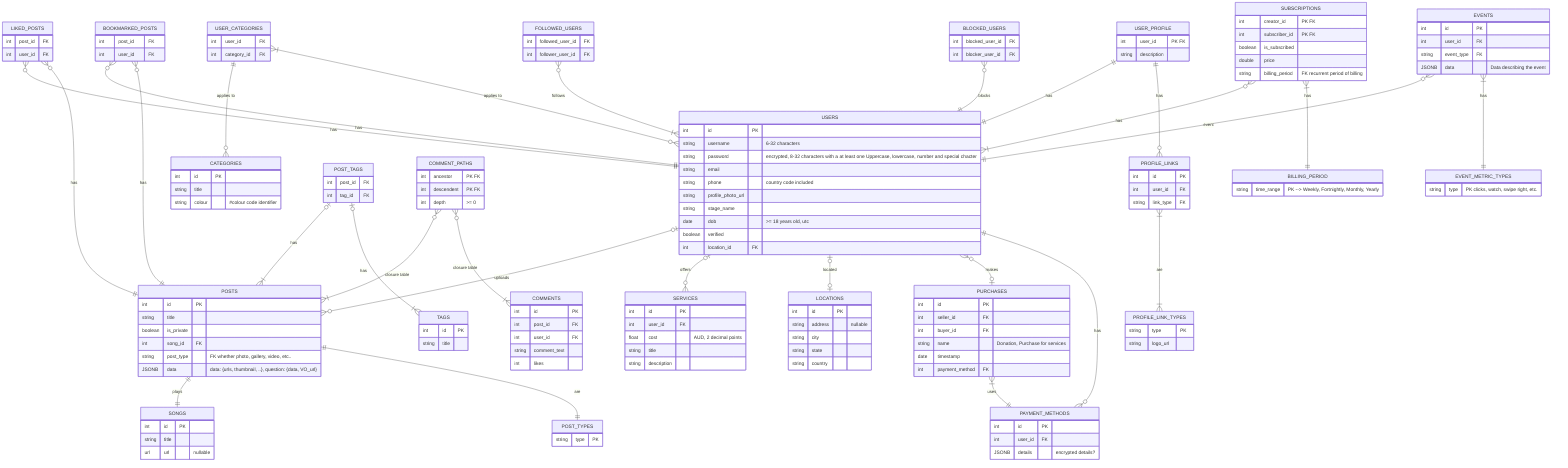 erDiagram
        USERS |o--o{ POSTS : uploads
        USERS |o--o{ SERVICES : offers
        POSTS ||--|| SONGS : plays
        POSTS ||--|| POST_TYPES : are
        USERS {
            int id PK
            string username "6-32 characters"
            string password "encrypted, 8-32 characters with a at least one Uppercase, lowercase, number and special chacter"
            string email
            string phone "country code included"
            string profile_photo_url
            string stage_name
            date dob ">= 18 years old, utc"
            boolean verified
            int location_id FK
        }
        POSTS {
            int id PK
            string title
            boolean is_private
            int song_id FK
            string post_type "FK whether photo, gallery, video, etc.."
            JSONB data "data: {urls, thumbnail, ..}, question: {data, VO_url}"
        }
        POST_TYPES   {
            string type PK
        }
        SONGS   {
            int id PK
            string title
            url url "nullable"
        }
        SERVICES  {
            int id PK
            int user_id FK
            float cost "AUD, 2 decimal points"
            string title
            string description
        }
        USERS |o--o| LOCATIONS : located
        LOCATIONS    {
            int id PK
            string address "nullable"
            string city
            string state
            string country
        }

        LIKED_POSTS }o--|| USERS : has
        LIKED_POSTS }o--|| POSTS : has
        LIKED_POSTS  {
            int post_id FK
            int user_id FK
        }

        BOOKMARKED_POSTS }o--|| USERS : has
        BOOKMARKED_POSTS }o--|| POSTS : has
        BOOKMARKED_POSTS {
            int post_id FK
            int user_id FK
        }
        USER_CATEGORIES ||--o{ CATEGORIES : "applies to"
        USER_CATEGORIES }|--o{ USERS : "applies to"
        CATEGORIES  {
            int id PK
            string title
            string colour "#colour code identifier"
        }
        USER_CATEGORIES {
            int user_id FK
            int category_id FK
        }
        USER_PROFILE  {
            int user_id "PK FK"
            string description
        }
        USER_PROFILE ||--|| USERS : has
        USER_PROFILE ||--o{ PROFILE_LINKS : has
        PROFILE_LINKS }|--|{ PROFILE_LINK_TYPES : are
        PROFILE_LINKS   {
            int id PK
            int user_id FK
            string link_type FK
        }
        PROFILE_LINK_TYPES   {
            string type PK
            string logo_url
        }


        POST_TAGS |o--|{ POSTS : has
        POST_TAGS |o--|{ TAGS : has
        TAGS  {
            int id PK
            string title
        }
        POST_TAGS {
            int post_id FK
            int tag_id FK
        }

        FOLLOWED_USERS }o--|{ USERS : follows
        BLOCKED_USERS }o--|| USERS : blocks
        FOLLOWED_USERS {
            int followed_user_id FK
            int follower_user_id FK
        }
        BLOCKED_USERS {
            int blocked_user_id FK
            int blocker_user_id FK
        }

        COMMENT_PATHS }o--|{ POSTS : "closure table"
        COMMENT_PATHS }o--|{ COMMENTS : "closure table"

        COMMENTS    {
            int id PK
            int post_id FK
            int user_id FK
            string comment_text
            int likes
        }
        COMMENT_PATHS   {
            int ancestor "PK FK"
            int descendent "PK FK"
            int depth ">= 0"
        }

        SUBSCRIPTIONS }o--|{ USERS : has
        SUBSCRIPTIONS }|--|| BILLING_PERIOD : has
        SUBSCRIPTIONS   {
            int creator_id "PK FK"
            int subscriber_id "PK FK"
            boolean is_subscribed
            double price
            string billing_period "FK recurrent period of billing"
        }

        BILLING_PERIOD   {
            string time_range "PK --> Weekly, Fortnightly, Monthly, Yearly"
        }

        USERS }o--o| PURCHASES : makes
        USERS ||--o{ PAYMENT_METHODS : has
        PURCHASES }|--|| PAYMENT_METHODS : uses
        PURCHASES   {
            int id PK
            int seller_id FK
            int buyer_id FK
            string name "Donation, Purchase for services"
            date timestamp
            int payment_method FK
        }

        PAYMENT_METHODS {
            int id PK
            int user_id FK
            JSONB details "encrypted details?"
        }

        EVENTS }o--|| USERS : event
        EVENTS }|--|| EVENT_METRIC_TYPES : has
        EVENTS {
            int id PK
            int user_id FK
            string event_type FK
            JSONB data "Data describing the event"
        }

        EVENT_METRIC_TYPES {
            string type "PK clicks, watch, swipe right, etc."
        }